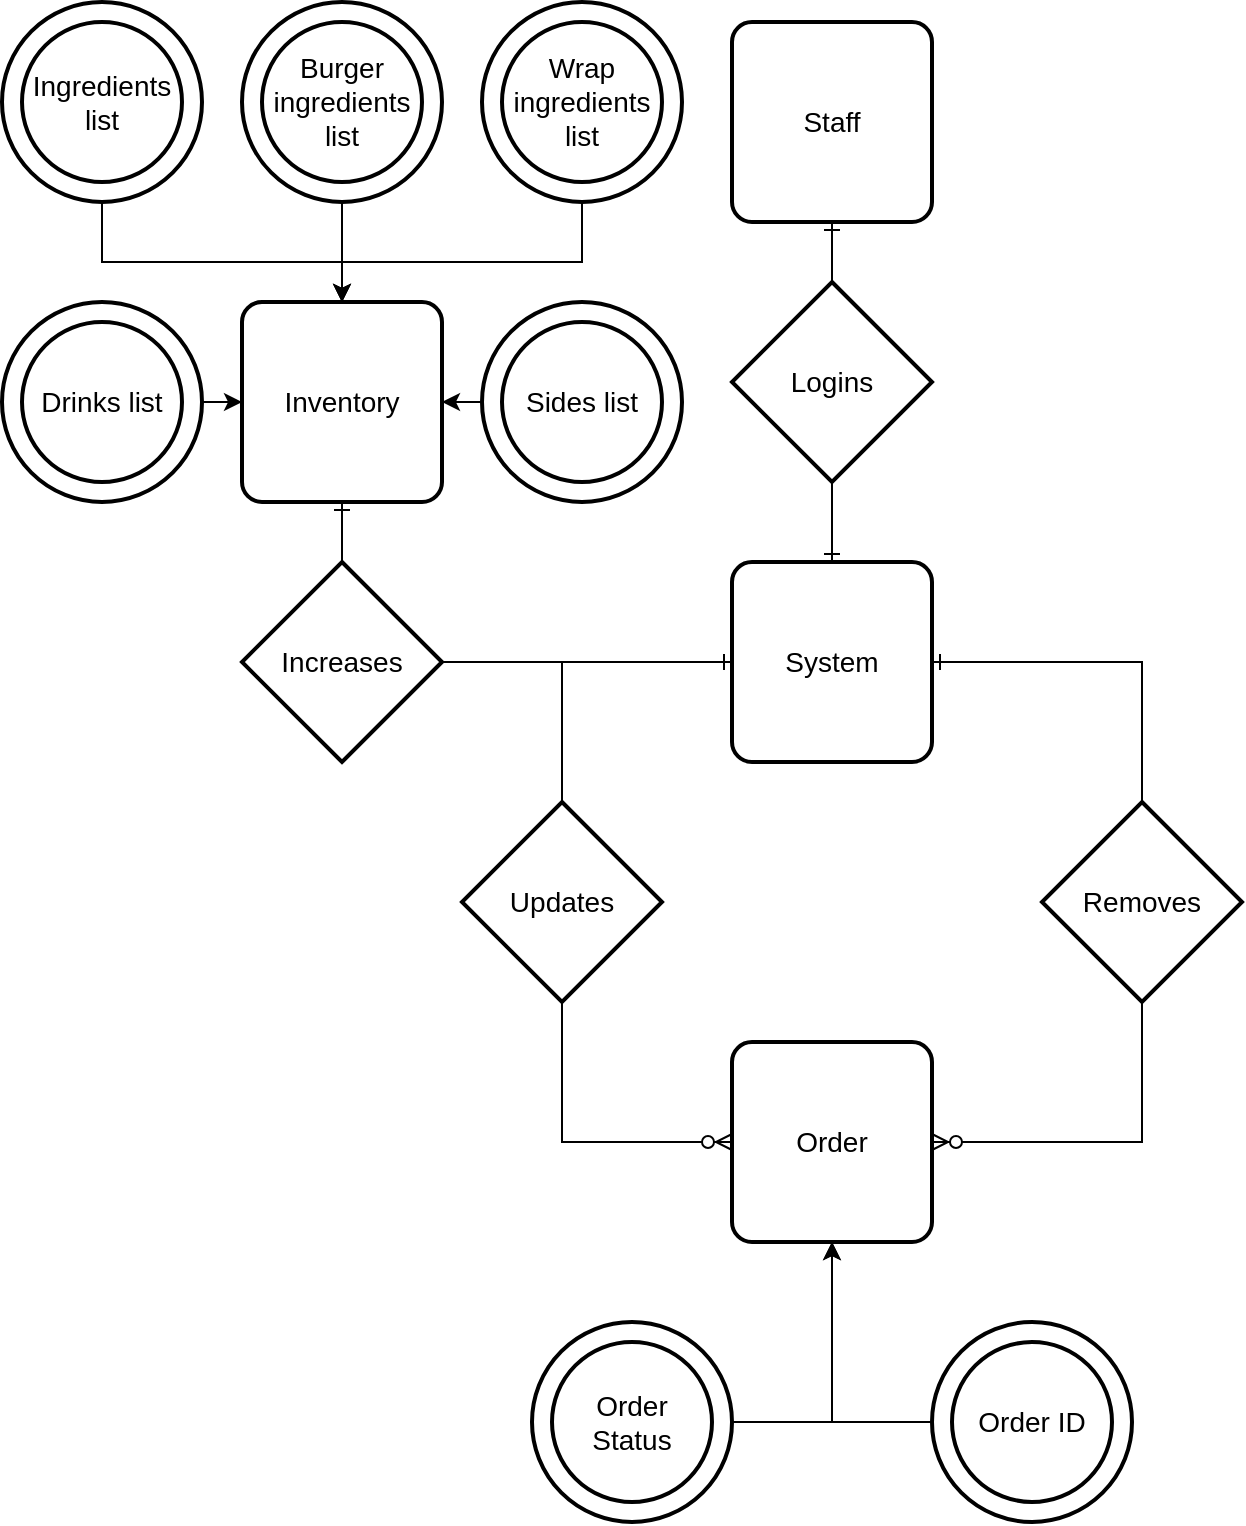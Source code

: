 <mxfile version="10.6.5" type="github"><diagram id="cofeghdaTOheVS6NzUpW" name="Page-1"><mxGraphModel dx="1394" dy="1815" grid="1" gridSize="10" guides="1" tooltips="1" connect="1" arrows="1" fold="1" page="1" pageScale="1" pageWidth="850" pageHeight="1100" math="0" shadow="0"><root><mxCell id="0"/><mxCell id="1" parent="0"/><mxCell id="a6iBg8RdIvkbOCesKyc3-1" value="Staff" style="strokeWidth=2;rounded=1;arcSize=10;whiteSpace=wrap;html=1;align=center;fontSize=14;" vertex="1" parent="1"><mxGeometry x="375" y="-1080" width="100" height="100" as="geometry"/></mxCell><mxCell id="a6iBg8RdIvkbOCesKyc3-19" style="edgeStyle=orthogonalEdgeStyle;rounded=0;orthogonalLoop=1;jettySize=auto;html=1;entryX=0.5;entryY=0;entryDx=0;entryDy=0;endArrow=ERone;endFill=0;strokeWidth=1;" edge="1" parent="1" source="a6iBg8RdIvkbOCesKyc3-2" target="a6iBg8RdIvkbOCesKyc3-3"><mxGeometry relative="1" as="geometry"/></mxCell><mxCell id="a6iBg8RdIvkbOCesKyc3-20" style="edgeStyle=orthogonalEdgeStyle;rounded=0;orthogonalLoop=1;jettySize=auto;html=1;entryX=0.5;entryY=1;entryDx=0;entryDy=0;endArrow=ERone;endFill=0;strokeWidth=1;" edge="1" parent="1" source="a6iBg8RdIvkbOCesKyc3-2" target="a6iBg8RdIvkbOCesKyc3-1"><mxGeometry relative="1" as="geometry"/></mxCell><mxCell id="a6iBg8RdIvkbOCesKyc3-2" value="Logins" style="shape=rhombus;strokeWidth=2;fontSize=17;perimeter=rhombusPerimeter;whiteSpace=wrap;html=1;align=center;fontSize=14;" vertex="1" parent="1"><mxGeometry x="375" y="-950" width="100" height="100" as="geometry"/></mxCell><mxCell id="a6iBg8RdIvkbOCesKyc3-3" value="System" style="strokeWidth=2;rounded=1;arcSize=10;whiteSpace=wrap;html=1;align=center;fontSize=14;" vertex="1" parent="1"><mxGeometry x="375" y="-810" width="100" height="100" as="geometry"/></mxCell><mxCell id="a6iBg8RdIvkbOCesKyc3-14" style="edgeStyle=orthogonalEdgeStyle;rounded=0;orthogonalLoop=1;jettySize=auto;html=1;entryX=0;entryY=0.5;entryDx=0;entryDy=0;endArrow=ERone;endFill=0;" edge="1" parent="1" source="a6iBg8RdIvkbOCesKyc3-4" target="a6iBg8RdIvkbOCesKyc3-3"><mxGeometry relative="1" as="geometry"><Array as="points"><mxPoint x="290" y="-760"/></Array></mxGeometry></mxCell><mxCell id="a6iBg8RdIvkbOCesKyc3-15" style="edgeStyle=orthogonalEdgeStyle;rounded=0;orthogonalLoop=1;jettySize=auto;html=1;entryX=0;entryY=0.5;entryDx=0;entryDy=0;endArrow=ERzeroToMany;endFill=1;strokeWidth=1;" edge="1" parent="1" source="a6iBg8RdIvkbOCesKyc3-4" target="a6iBg8RdIvkbOCesKyc3-6"><mxGeometry relative="1" as="geometry"><Array as="points"><mxPoint x="290" y="-520"/></Array></mxGeometry></mxCell><mxCell id="a6iBg8RdIvkbOCesKyc3-4" value="Updates" style="shape=rhombus;strokeWidth=2;fontSize=17;perimeter=rhombusPerimeter;whiteSpace=wrap;html=1;align=center;fontSize=14;" vertex="1" parent="1"><mxGeometry x="240" y="-690" width="100" height="100" as="geometry"/></mxCell><mxCell id="a6iBg8RdIvkbOCesKyc3-16" style="edgeStyle=orthogonalEdgeStyle;rounded=0;orthogonalLoop=1;jettySize=auto;html=1;entryX=1;entryY=0.5;entryDx=0;entryDy=0;endArrow=ERone;endFill=0;" edge="1" parent="1" source="a6iBg8RdIvkbOCesKyc3-5" target="a6iBg8RdIvkbOCesKyc3-3"><mxGeometry relative="1" as="geometry"><Array as="points"><mxPoint x="580" y="-760"/></Array></mxGeometry></mxCell><mxCell id="a6iBg8RdIvkbOCesKyc3-18" style="edgeStyle=orthogonalEdgeStyle;rounded=0;orthogonalLoop=1;jettySize=auto;html=1;entryX=1;entryY=0.5;entryDx=0;entryDy=0;endArrow=ERzeroToMany;endFill=1;strokeWidth=1;" edge="1" parent="1" source="a6iBg8RdIvkbOCesKyc3-5" target="a6iBg8RdIvkbOCesKyc3-6"><mxGeometry relative="1" as="geometry"><Array as="points"><mxPoint x="580" y="-520"/></Array></mxGeometry></mxCell><mxCell id="a6iBg8RdIvkbOCesKyc3-5" value="Removes" style="shape=rhombus;strokeWidth=2;fontSize=17;perimeter=rhombusPerimeter;whiteSpace=wrap;html=1;align=center;fontSize=14;" vertex="1" parent="1"><mxGeometry x="530" y="-690" width="100" height="100" as="geometry"/></mxCell><mxCell id="a6iBg8RdIvkbOCesKyc3-6" value="Order" style="strokeWidth=2;rounded=1;arcSize=10;whiteSpace=wrap;html=1;align=center;fontSize=14;" vertex="1" parent="1"><mxGeometry x="375" y="-570" width="100" height="100" as="geometry"/></mxCell><mxCell id="a6iBg8RdIvkbOCesKyc3-13" style="edgeStyle=orthogonalEdgeStyle;rounded=0;orthogonalLoop=1;jettySize=auto;html=1;entryX=0.5;entryY=1;entryDx=0;entryDy=0;exitX=0;exitY=0.5;exitDx=0;exitDy=0;" edge="1" parent="1" source="a6iBg8RdIvkbOCesKyc3-7" target="a6iBg8RdIvkbOCesKyc3-6"><mxGeometry relative="1" as="geometry"><Array as="points"><mxPoint x="425" y="-380"/></Array></mxGeometry></mxCell><mxCell id="a6iBg8RdIvkbOCesKyc3-7" value="Order ID" style="ellipse;shape=doubleEllipse;margin=10;strokeWidth=2;fontSize=14;whiteSpace=wrap;html=1;align=center;" vertex="1" parent="1"><mxGeometry x="475" y="-430" width="100" height="100" as="geometry"/></mxCell><mxCell id="a6iBg8RdIvkbOCesKyc3-12" style="edgeStyle=orthogonalEdgeStyle;rounded=0;orthogonalLoop=1;jettySize=auto;html=1;entryX=0.5;entryY=1;entryDx=0;entryDy=0;" edge="1" parent="1" source="a6iBg8RdIvkbOCesKyc3-11" target="a6iBg8RdIvkbOCesKyc3-6"><mxGeometry relative="1" as="geometry"><Array as="points"><mxPoint x="425" y="-380"/></Array></mxGeometry></mxCell><mxCell id="a6iBg8RdIvkbOCesKyc3-11" value="Order Status" style="ellipse;shape=doubleEllipse;margin=10;strokeWidth=2;fontSize=14;whiteSpace=wrap;html=1;align=center;" vertex="1" parent="1"><mxGeometry x="275" y="-430" width="100" height="100" as="geometry"/></mxCell><mxCell id="a6iBg8RdIvkbOCesKyc3-21" value="Inventory" style="strokeWidth=2;rounded=1;arcSize=10;whiteSpace=wrap;html=1;align=center;fontSize=14;" vertex="1" parent="1"><mxGeometry x="130" y="-940" width="100" height="100" as="geometry"/></mxCell><mxCell id="a6iBg8RdIvkbOCesKyc3-23" style="edgeStyle=orthogonalEdgeStyle;rounded=0;orthogonalLoop=1;jettySize=auto;html=1;entryX=0;entryY=0.5;entryDx=0;entryDy=0;endArrow=ERone;endFill=0;strokeWidth=1;" edge="1" parent="1" source="a6iBg8RdIvkbOCesKyc3-22" target="a6iBg8RdIvkbOCesKyc3-3"><mxGeometry relative="1" as="geometry"/></mxCell><mxCell id="a6iBg8RdIvkbOCesKyc3-24" style="edgeStyle=orthogonalEdgeStyle;rounded=0;orthogonalLoop=1;jettySize=auto;html=1;endArrow=ERone;endFill=0;strokeWidth=1;" edge="1" parent="1" source="a6iBg8RdIvkbOCesKyc3-22" target="a6iBg8RdIvkbOCesKyc3-21"><mxGeometry relative="1" as="geometry"/></mxCell><mxCell id="a6iBg8RdIvkbOCesKyc3-22" value="Increases" style="shape=rhombus;strokeWidth=2;fontSize=17;perimeter=rhombusPerimeter;whiteSpace=wrap;html=1;align=center;fontSize=14;" vertex="1" parent="1"><mxGeometry x="130" y="-810" width="100" height="100" as="geometry"/></mxCell><mxCell id="a6iBg8RdIvkbOCesKyc3-34" style="edgeStyle=orthogonalEdgeStyle;rounded=0;orthogonalLoop=1;jettySize=auto;html=1;entryX=0.5;entryY=0;entryDx=0;entryDy=0;endArrow=classic;endFill=1;strokeWidth=1;" edge="1" parent="1" source="a6iBg8RdIvkbOCesKyc3-25" target="a6iBg8RdIvkbOCesKyc3-21"><mxGeometry relative="1" as="geometry"><Array as="points"><mxPoint x="60" y="-960"/><mxPoint x="180" y="-960"/></Array></mxGeometry></mxCell><mxCell id="a6iBg8RdIvkbOCesKyc3-25" value="Ingredients list" style="ellipse;shape=doubleEllipse;margin=10;strokeWidth=2;fontSize=14;whiteSpace=wrap;html=1;align=center;" vertex="1" parent="1"><mxGeometry x="10" y="-1090" width="100" height="100" as="geometry"/></mxCell><mxCell id="a6iBg8RdIvkbOCesKyc3-33" style="edgeStyle=orthogonalEdgeStyle;rounded=0;orthogonalLoop=1;jettySize=auto;html=1;entryX=0.5;entryY=0;entryDx=0;entryDy=0;endArrow=classic;endFill=1;strokeWidth=1;" edge="1" parent="1" source="a6iBg8RdIvkbOCesKyc3-26" target="a6iBg8RdIvkbOCesKyc3-21"><mxGeometry relative="1" as="geometry"/></mxCell><mxCell id="a6iBg8RdIvkbOCesKyc3-26" value="Burger ingredients list" style="ellipse;shape=doubleEllipse;margin=10;strokeWidth=2;fontSize=14;whiteSpace=wrap;html=1;align=center;" vertex="1" parent="1"><mxGeometry x="130" y="-1090" width="100" height="100" as="geometry"/></mxCell><mxCell id="a6iBg8RdIvkbOCesKyc3-35" style="edgeStyle=orthogonalEdgeStyle;rounded=0;orthogonalLoop=1;jettySize=auto;html=1;entryX=0.5;entryY=0;entryDx=0;entryDy=0;endArrow=classic;endFill=1;strokeWidth=1;" edge="1" parent="1" source="a6iBg8RdIvkbOCesKyc3-27" target="a6iBg8RdIvkbOCesKyc3-21"><mxGeometry relative="1" as="geometry"><Array as="points"><mxPoint x="300" y="-960"/><mxPoint x="180" y="-960"/></Array></mxGeometry></mxCell><mxCell id="a6iBg8RdIvkbOCesKyc3-27" value="Wrap ingredients list" style="ellipse;shape=doubleEllipse;margin=10;strokeWidth=2;fontSize=14;whiteSpace=wrap;html=1;align=center;" vertex="1" parent="1"><mxGeometry x="250" y="-1090" width="100" height="100" as="geometry"/></mxCell><mxCell id="a6iBg8RdIvkbOCesKyc3-32" style="edgeStyle=orthogonalEdgeStyle;rounded=0;orthogonalLoop=1;jettySize=auto;html=1;endArrow=classic;endFill=1;strokeWidth=1;" edge="1" parent="1" source="a6iBg8RdIvkbOCesKyc3-28" target="a6iBg8RdIvkbOCesKyc3-21"><mxGeometry relative="1" as="geometry"/></mxCell><mxCell id="a6iBg8RdIvkbOCesKyc3-28" value="Sides list" style="ellipse;shape=doubleEllipse;margin=10;strokeWidth=2;fontSize=14;whiteSpace=wrap;html=1;align=center;" vertex="1" parent="1"><mxGeometry x="250" y="-940" width="100" height="100" as="geometry"/></mxCell><mxCell id="a6iBg8RdIvkbOCesKyc3-31" style="edgeStyle=orthogonalEdgeStyle;rounded=0;orthogonalLoop=1;jettySize=auto;html=1;entryX=0;entryY=0.5;entryDx=0;entryDy=0;endArrow=classic;endFill=1;strokeWidth=1;" edge="1" parent="1" source="a6iBg8RdIvkbOCesKyc3-29" target="a6iBg8RdIvkbOCesKyc3-21"><mxGeometry relative="1" as="geometry"/></mxCell><mxCell id="a6iBg8RdIvkbOCesKyc3-29" value="Drinks list" style="ellipse;shape=doubleEllipse;margin=10;strokeWidth=2;fontSize=14;whiteSpace=wrap;html=1;align=center;" vertex="1" parent="1"><mxGeometry x="10" y="-940" width="100" height="100" as="geometry"/></mxCell></root></mxGraphModel></diagram></mxfile>